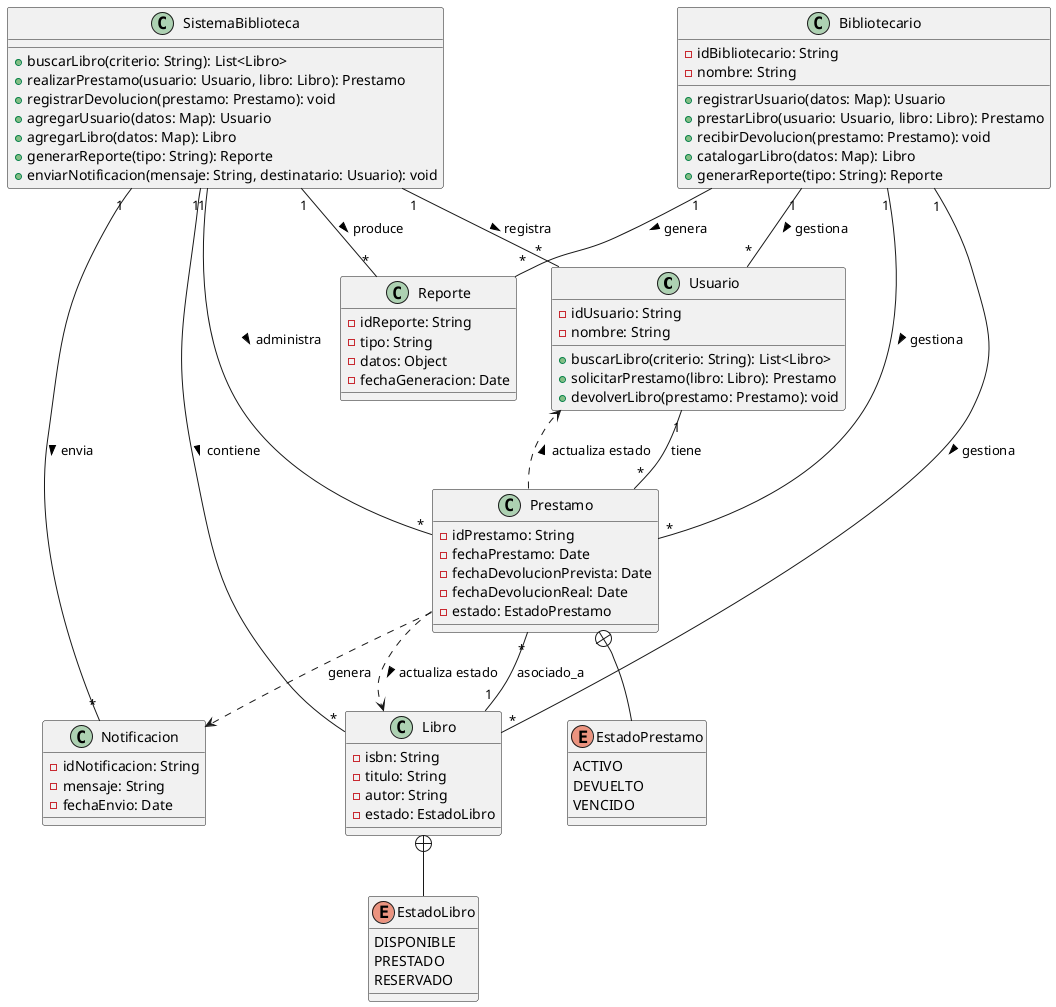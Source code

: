 @startuml BibliotecaClassDiagram

' Clases
class Usuario {
  - idUsuario: String
  - nombre: String
  + buscarLibro(criterio: String): List<Libro>
  + solicitarPrestamo(libro: Libro): Prestamo
  + devolverLibro(prestamo: Prestamo): void
}

class Bibliotecario {
  - idBibliotecario: String
  - nombre: String
  + registrarUsuario(datos: Map): Usuario
  + prestarLibro(usuario: Usuario, libro: Libro): Prestamo
  + recibirDevolucion(prestamo: Prestamo): void
  + catalogarLibro(datos: Map): Libro
  + generarReporte(tipo: String): Reporte
}

class Libro {
  - isbn: String
  - titulo: String
  - autor: String
  - estado: EstadoLibro
}

enum EstadoLibro {
  DISPONIBLE
  PRESTADO
  RESERVADO
}

class Prestamo {
  - idPrestamo: String
  - fechaPrestamo: Date
  - fechaDevolucionPrevista: Date
  - fechaDevolucionReal: Date
  - estado: EstadoPrestamo
}

enum EstadoPrestamo {
  ACTIVO
  DEVUELTO
  VENCIDO
}

class SistemaBiblioteca {
  + buscarLibro(criterio: String): List<Libro>
  + realizarPrestamo(usuario: Usuario, libro: Libro): Prestamo
  + registrarDevolucion(prestamo: Prestamo): void
  + agregarUsuario(datos: Map): Usuario
  + agregarLibro(datos: Map): Libro
  + generarReporte(tipo: String): Reporte
  + enviarNotificacion(mensaje: String, destinatario: Usuario): void
}

class Notificacion {
    - idNotificacion: String
    - mensaje: String
    - fechaEnvio: Date
}

class Reporte {
    - idReporte: String
    - tipo: String
    - datos: Object
    - fechaGeneracion: Date
}

' Relaciones
Usuario "1" -- "*" Prestamo : tiene
Libro "1" -- "*" Prestamo : asociado_a
Bibliotecario "1" -- "*" Usuario : gestiona >
Bibliotecario "1" -- "*" Libro : gestiona >
Bibliotecario "1" -- "*" Prestamo : gestiona >
Bibliotecario "1" -- "*" Reporte : genera >

SistemaBiblioteca "1" -- "*" Libro : contiene >
SistemaBiblioteca "1" -- "*" Usuario : registra >
SistemaBiblioteca "1" -- "*" Prestamo : administra >
SistemaBiblioteca "1" -- "*" Notificacion : envia >
SistemaBiblioteca "1" -- "*" Reporte : produce >

Prestamo ..> Notificacion : genera
Prestamo ..> Libro : actualiza estado >
Prestamo ..> Usuario : actualiza estado >

Libro +-- EstadoLibro
Prestamo +-- EstadoPrestamo

@enduml